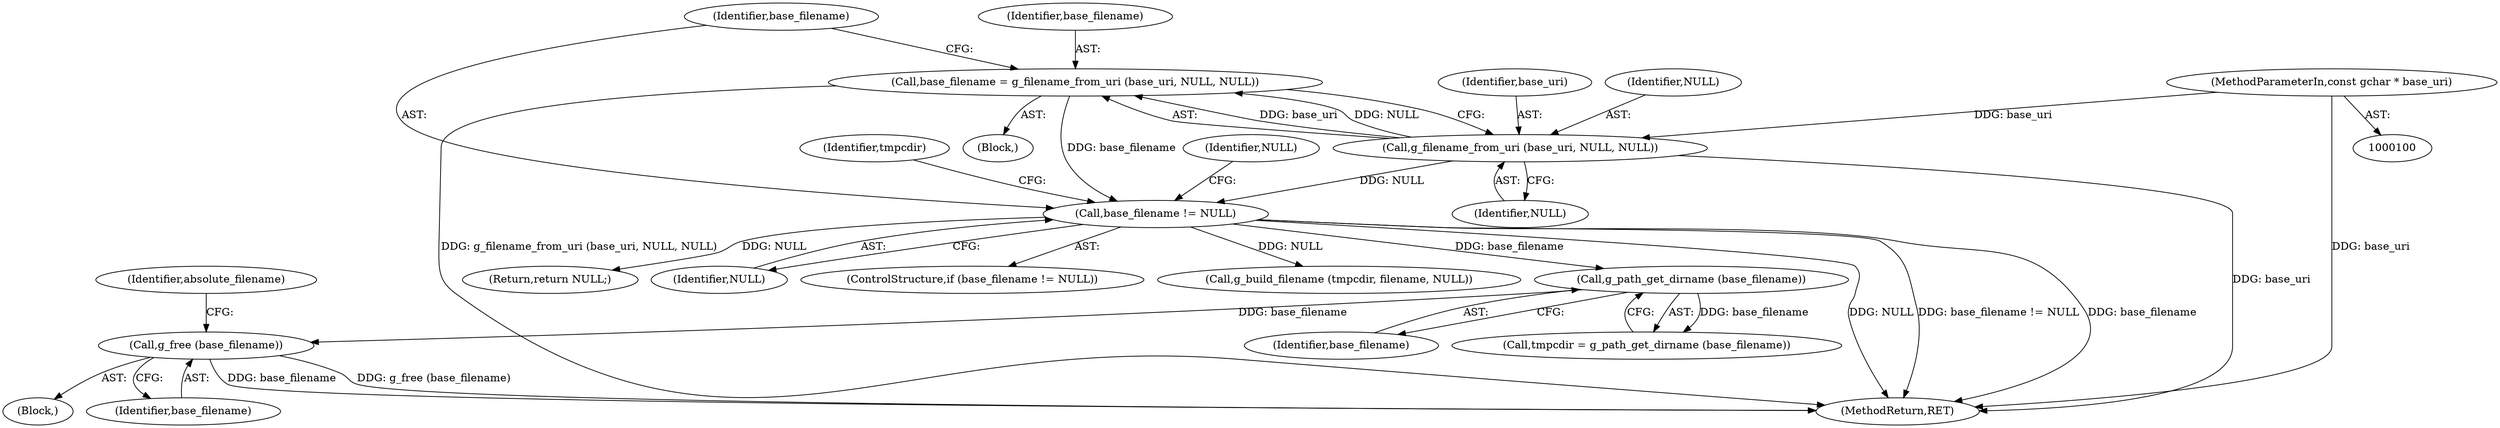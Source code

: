 digraph "0_librsvg_f9d69eadd2b16b00d1a1f9f286122123f8e547dd@API" {
"1000135" [label="(Call,g_free (base_filename))"];
"1000133" [label="(Call,g_path_get_dirname (base_filename))"];
"1000127" [label="(Call,base_filename != NULL)"];
"1000120" [label="(Call,base_filename = g_filename_from_uri (base_uri, NULL, NULL))"];
"1000122" [label="(Call,g_filename_from_uri (base_uri, NULL, NULL))"];
"1000102" [label="(MethodParameterIn,const gchar * base_uri)"];
"1000130" [label="(Block,)"];
"1000125" [label="(Identifier,NULL)"];
"1000138" [label="(Return,return NULL;)"];
"1000102" [label="(MethodParameterIn,const gchar * base_uri)"];
"1000145" [label="(Identifier,absolute_filename)"];
"1000136" [label="(Identifier,base_filename)"];
"1000120" [label="(Call,base_filename = g_filename_from_uri (base_uri, NULL, NULL))"];
"1000127" [label="(Call,base_filename != NULL)"];
"1000119" [label="(Block,)"];
"1000124" [label="(Identifier,NULL)"];
"1000133" [label="(Call,g_path_get_dirname (base_filename))"];
"1000135" [label="(Call,g_free (base_filename))"];
"1000129" [label="(Identifier,NULL)"];
"1000123" [label="(Identifier,base_uri)"];
"1000131" [label="(Call,tmpcdir = g_path_get_dirname (base_filename))"];
"1000128" [label="(Identifier,base_filename)"];
"1000134" [label="(Identifier,base_filename)"];
"1000139" [label="(Identifier,NULL)"];
"1000122" [label="(Call,g_filename_from_uri (base_uri, NULL, NULL))"];
"1000154" [label="(MethodReturn,RET)"];
"1000126" [label="(ControlStructure,if (base_filename != NULL))"];
"1000146" [label="(Call,g_build_filename (tmpcdir, filename, NULL))"];
"1000132" [label="(Identifier,tmpcdir)"];
"1000121" [label="(Identifier,base_filename)"];
"1000135" -> "1000130"  [label="AST: "];
"1000135" -> "1000136"  [label="CFG: "];
"1000136" -> "1000135"  [label="AST: "];
"1000145" -> "1000135"  [label="CFG: "];
"1000135" -> "1000154"  [label="DDG: g_free (base_filename)"];
"1000135" -> "1000154"  [label="DDG: base_filename"];
"1000133" -> "1000135"  [label="DDG: base_filename"];
"1000133" -> "1000131"  [label="AST: "];
"1000133" -> "1000134"  [label="CFG: "];
"1000134" -> "1000133"  [label="AST: "];
"1000131" -> "1000133"  [label="CFG: "];
"1000133" -> "1000131"  [label="DDG: base_filename"];
"1000127" -> "1000133"  [label="DDG: base_filename"];
"1000127" -> "1000126"  [label="AST: "];
"1000127" -> "1000129"  [label="CFG: "];
"1000128" -> "1000127"  [label="AST: "];
"1000129" -> "1000127"  [label="AST: "];
"1000132" -> "1000127"  [label="CFG: "];
"1000139" -> "1000127"  [label="CFG: "];
"1000127" -> "1000154"  [label="DDG: base_filename != NULL"];
"1000127" -> "1000154"  [label="DDG: base_filename"];
"1000127" -> "1000154"  [label="DDG: NULL"];
"1000120" -> "1000127"  [label="DDG: base_filename"];
"1000122" -> "1000127"  [label="DDG: NULL"];
"1000127" -> "1000138"  [label="DDG: NULL"];
"1000127" -> "1000146"  [label="DDG: NULL"];
"1000120" -> "1000119"  [label="AST: "];
"1000120" -> "1000122"  [label="CFG: "];
"1000121" -> "1000120"  [label="AST: "];
"1000122" -> "1000120"  [label="AST: "];
"1000128" -> "1000120"  [label="CFG: "];
"1000120" -> "1000154"  [label="DDG: g_filename_from_uri (base_uri, NULL, NULL)"];
"1000122" -> "1000120"  [label="DDG: base_uri"];
"1000122" -> "1000120"  [label="DDG: NULL"];
"1000122" -> "1000125"  [label="CFG: "];
"1000123" -> "1000122"  [label="AST: "];
"1000124" -> "1000122"  [label="AST: "];
"1000125" -> "1000122"  [label="AST: "];
"1000122" -> "1000154"  [label="DDG: base_uri"];
"1000102" -> "1000122"  [label="DDG: base_uri"];
"1000102" -> "1000100"  [label="AST: "];
"1000102" -> "1000154"  [label="DDG: base_uri"];
}
